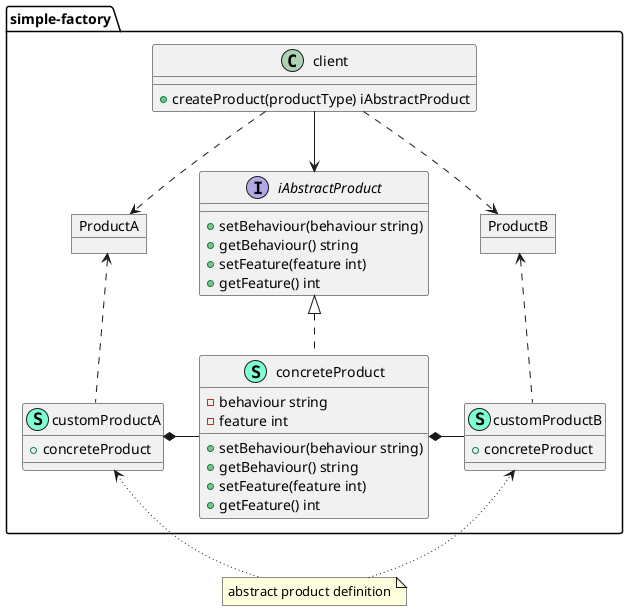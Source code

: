 @startuml go-dsgn-pttrn-simple-factory

namespace simple-factory {

    object ProductA {
/'         - behaviour string
        - feature int '/
    }

   class customProductA << (S,Aquamarine) >> {
        + concreteProduct
    }

    class concreteProduct << (S,Aquamarine) >> {
        - behaviour string
        - feature int

        + setBehaviour(behaviour string) 
        + getBehaviour() string
        + setFeature(feature int) 
        + getFeature() int

    }

    class customProductB << (S,Aquamarine) >> {
        + concreteProduct
    }

    object ProductB {
/'         - behaviour string
        - feature int '/
    }

    class client {
        + createProduct(productType) iAbstractProduct
    }

    interface iAbstractProduct  {

        + setBehaviour(behaviour string) 
        + getBehaviour() string
        + setFeature(feature int) 
        + getFeature() int

    }
}

"simple-factory.client" --> "simple-factory.iAbstractProduct"

"simple-factory.iAbstractProduct" <|.. "simple-factory.concreteProduct"

"simple-factory.concreteProduct" *- "simple-factory.customProductB"
"simple-factory.customProductA" *- "simple-factory.concreteProduct"


"simple-factory.client" ..> "ProductA"
ProductA <.. "simple-factory.customProductA"
"simple-factory.client" ..> "ProductB"
ProductB <.. "simple-factory.customProductB"

note "abstract product definition" as N2
"simple-factory.customProductA" <.[dotted]. N2
N2 .[dotted].> "simple-factory.customProductB"

@enduml
